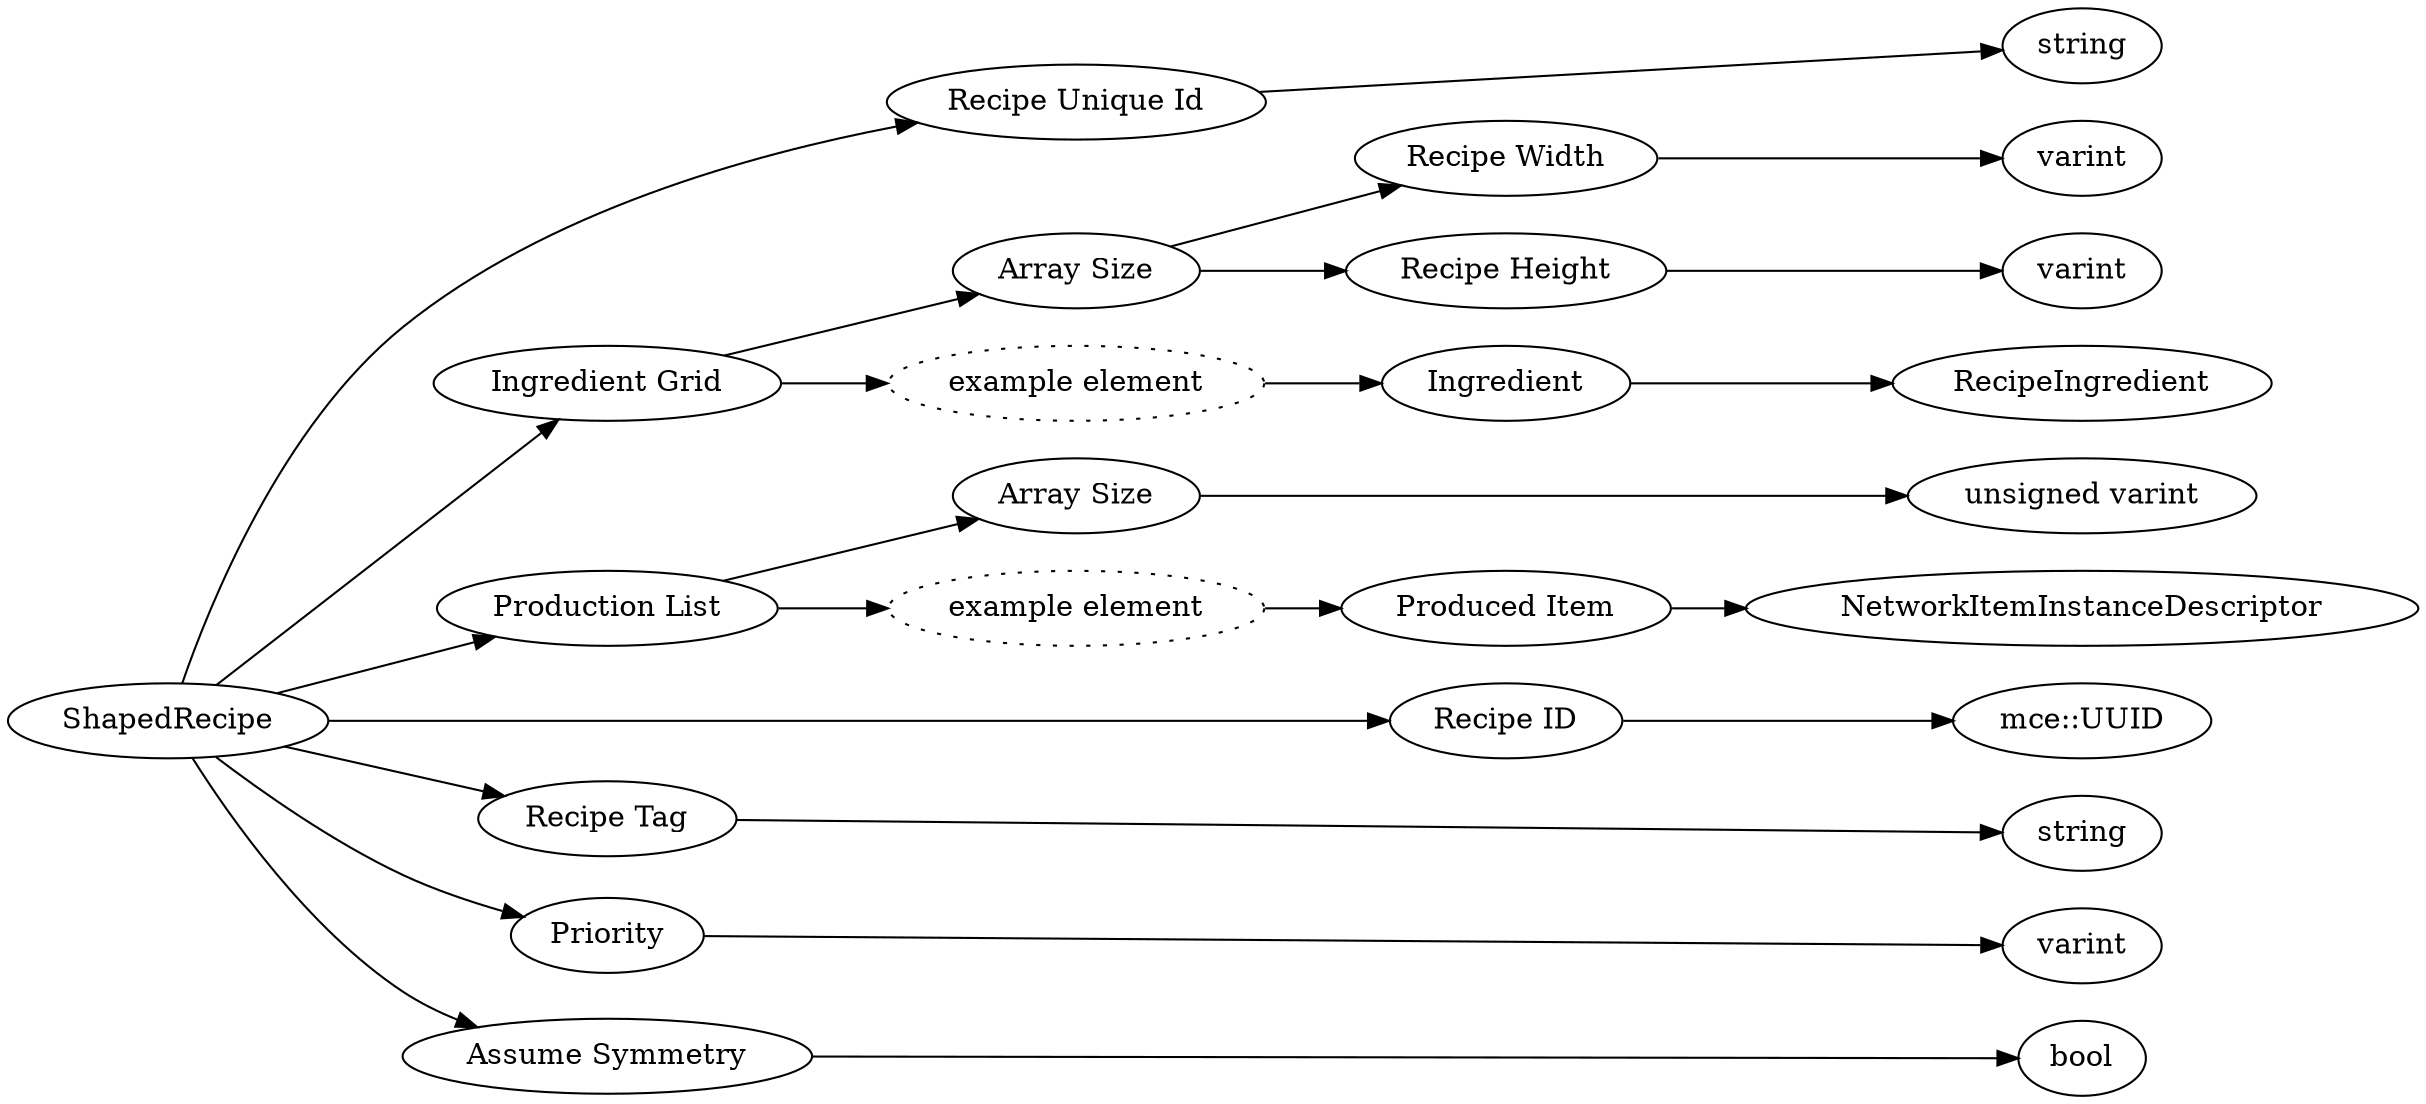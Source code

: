 digraph "ShapedRecipe" {
rankdir = LR
6
6 -> 7
7 -> 8
6 -> 9
9 -> 14
14 -> 10
10 -> 11
14 -> 12
12 -> 13
9 -> 15
15 -> 16
16 -> 17
6 -> 18
18 -> 19
19 -> 20
18 -> 21
21 -> 22
22 -> 23
6 -> 24
24 -> 25
6 -> 26
26 -> 27
6 -> 28
28 -> 29
6 -> 30
30 -> 31

6 [label="ShapedRecipe",comment="name: \"ShapedRecipe\", typeName: \"\", id: 6, branchId: 0, recurseId: -1, attributes: 0, notes: \"\""];
7 [label="Recipe Unique Id",comment="name: \"Recipe Unique Id\", typeName: \"\", id: 7, branchId: 0, recurseId: -1, attributes: 0, notes: \"\""];
8 [label="string",comment="name: \"string\", typeName: \"\", id: 8, branchId: 0, recurseId: -1, attributes: 512, notes: \"\""];
9 [label="Ingredient Grid",comment="name: \"Ingredient Grid\", typeName: \"\", id: 9, branchId: 0, recurseId: -1, attributes: 8, notes: \"\""];
14 [label="Array Size",comment="name: \"Array Size\", typeName: \"\", id: 14, branchId: 0, recurseId: -1, attributes: 0, notes: \"\""];
10 [label="Recipe Width",comment="name: \"Recipe Width\", typeName: \"\", id: 10, branchId: 0, recurseId: -1, attributes: 0, notes: \"\""];
11 [label="varint",comment="name: \"varint\", typeName: \"\", id: 11, branchId: 0, recurseId: -1, attributes: 512, notes: \"\""];
12 [label="Recipe Height",comment="name: \"Recipe Height\", typeName: \"\", id: 12, branchId: 0, recurseId: -1, attributes: 0, notes: \"\""];
13 [label="varint",comment="name: \"varint\", typeName: \"\", id: 13, branchId: 0, recurseId: -1, attributes: 512, notes: \"\""];
15 [label="example element",style=dotted,comment="name: \"example element\", typeName: \"\", id: 15, branchId: 0, recurseId: -1, attributes: 16, notes: \"\""];
16 [label="Ingredient",comment="name: \"Ingredient\", typeName: \"RecipeIngredient\", id: 16, branchId: 0, recurseId: -1, attributes: 256, notes: \"\""];
17 [label="RecipeIngredient",comment="name: \"RecipeIngredient\", typeName: \"\", id: 17, branchId: 0, recurseId: -1, attributes: 512, notes: \"\""];
18 [label="Production List",comment="name: \"Production List\", typeName: \"\", id: 18, branchId: 0, recurseId: -1, attributes: 8, notes: \"\""];
19 [label="Array Size",comment="name: \"Array Size\", typeName: \"\", id: 19, branchId: 0, recurseId: -1, attributes: 0, notes: \"\""];
20 [label="unsigned varint",comment="name: \"unsigned varint\", typeName: \"\", id: 20, branchId: 0, recurseId: -1, attributes: 512, notes: \"\""];
21 [label="example element",style=dotted,comment="name: \"example element\", typeName: \"\", id: 21, branchId: 0, recurseId: -1, attributes: 16, notes: \"\""];
22 [label="Produced Item",comment="name: \"Produced Item\", typeName: \"NetworkItemInstanceDescriptor\", id: 22, branchId: 0, recurseId: -1, attributes: 256, notes: \"\""];
23 [label="NetworkItemInstanceDescriptor",comment="name: \"NetworkItemInstanceDescriptor\", typeName: \"\", id: 23, branchId: 0, recurseId: -1, attributes: 512, notes: \"\""];
24 [label="Recipe ID",comment="name: \"Recipe ID\", typeName: \"mce::UUID\", id: 24, branchId: 0, recurseId: -1, attributes: 256, notes: \"\""];
25 [label="mce::UUID",comment="name: \"mce::UUID\", typeName: \"\", id: 25, branchId: 0, recurseId: -1, attributes: 512, notes: \"\""];
26 [label="Recipe Tag",comment="name: \"Recipe Tag\", typeName: \"\", id: 26, branchId: 0, recurseId: -1, attributes: 0, notes: \"Available ones: CARTOGRAPHY_TABLE, CRAFTING_TABLE, SMITHING_TABLE, STONECUTTER, FURNACE_TAG, BLAST_FURNACE_TAG, SMOKER_TAG, CAMPFIRE_TAG, SOUL_CAMPFIRE_TAG\""];
27 [label="string",comment="name: \"string\", typeName: \"\", id: 27, branchId: 0, recurseId: -1, attributes: 512, notes: \"\""];
28 [label="Priority",comment="name: \"Priority\", typeName: \"\", id: 28, branchId: 0, recurseId: -1, attributes: 0, notes: \"\""];
29 [label="varint",comment="name: \"varint\", typeName: \"\", id: 29, branchId: 0, recurseId: -1, attributes: 512, notes: \"\""];
30 [label="Assume Symmetry",comment="name: \"Assume Symmetry\", typeName: \"\", id: 30, branchId: 0, recurseId: -1, attributes: 0, notes: \"\""];
31 [label="bool",comment="name: \"bool\", typeName: \"\", id: 31, branchId: 0, recurseId: -1, attributes: 512, notes: \"\""];
{ rank = max;8;11;13;17;20;23;25;27;29;31}

}
